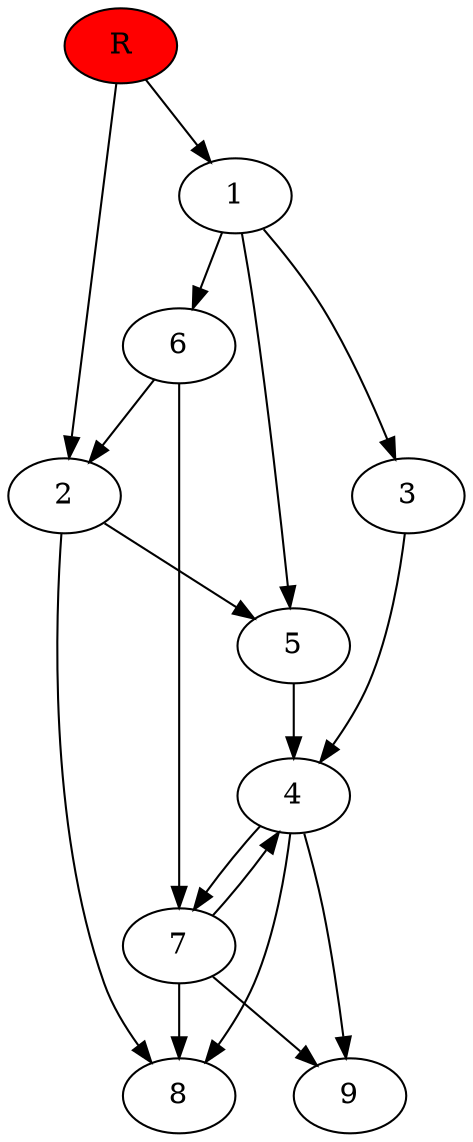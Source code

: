 digraph prb49927 {
	1
	2
	3
	4
	5
	6
	7
	8
	R [fillcolor="#ff0000" style=filled]
	1 -> 3
	1 -> 5
	1 -> 6
	2 -> 5
	2 -> 8
	3 -> 4
	4 -> 7
	4 -> 8
	4 -> 9
	5 -> 4
	6 -> 2
	6 -> 7
	7 -> 4
	7 -> 8
	7 -> 9
	R -> 1
	R -> 2
}

